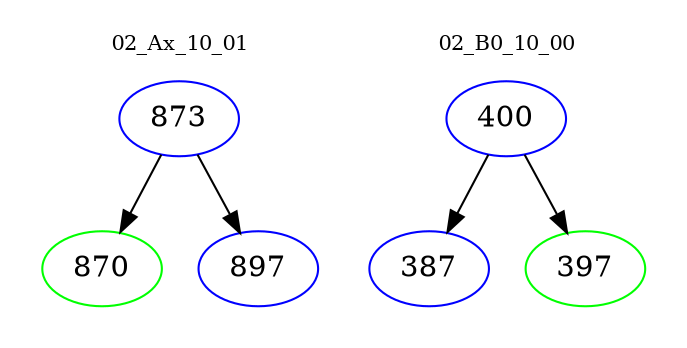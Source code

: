 digraph{
subgraph cluster_0 {
color = white
label = "02_Ax_10_01";
fontsize=10;
T0_873 [label="873", color="blue"]
T0_873 -> T0_870 [color="black"]
T0_870 [label="870", color="green"]
T0_873 -> T0_897 [color="black"]
T0_897 [label="897", color="blue"]
}
subgraph cluster_1 {
color = white
label = "02_B0_10_00";
fontsize=10;
T1_400 [label="400", color="blue"]
T1_400 -> T1_387 [color="black"]
T1_387 [label="387", color="blue"]
T1_400 -> T1_397 [color="black"]
T1_397 [label="397", color="green"]
}
}
